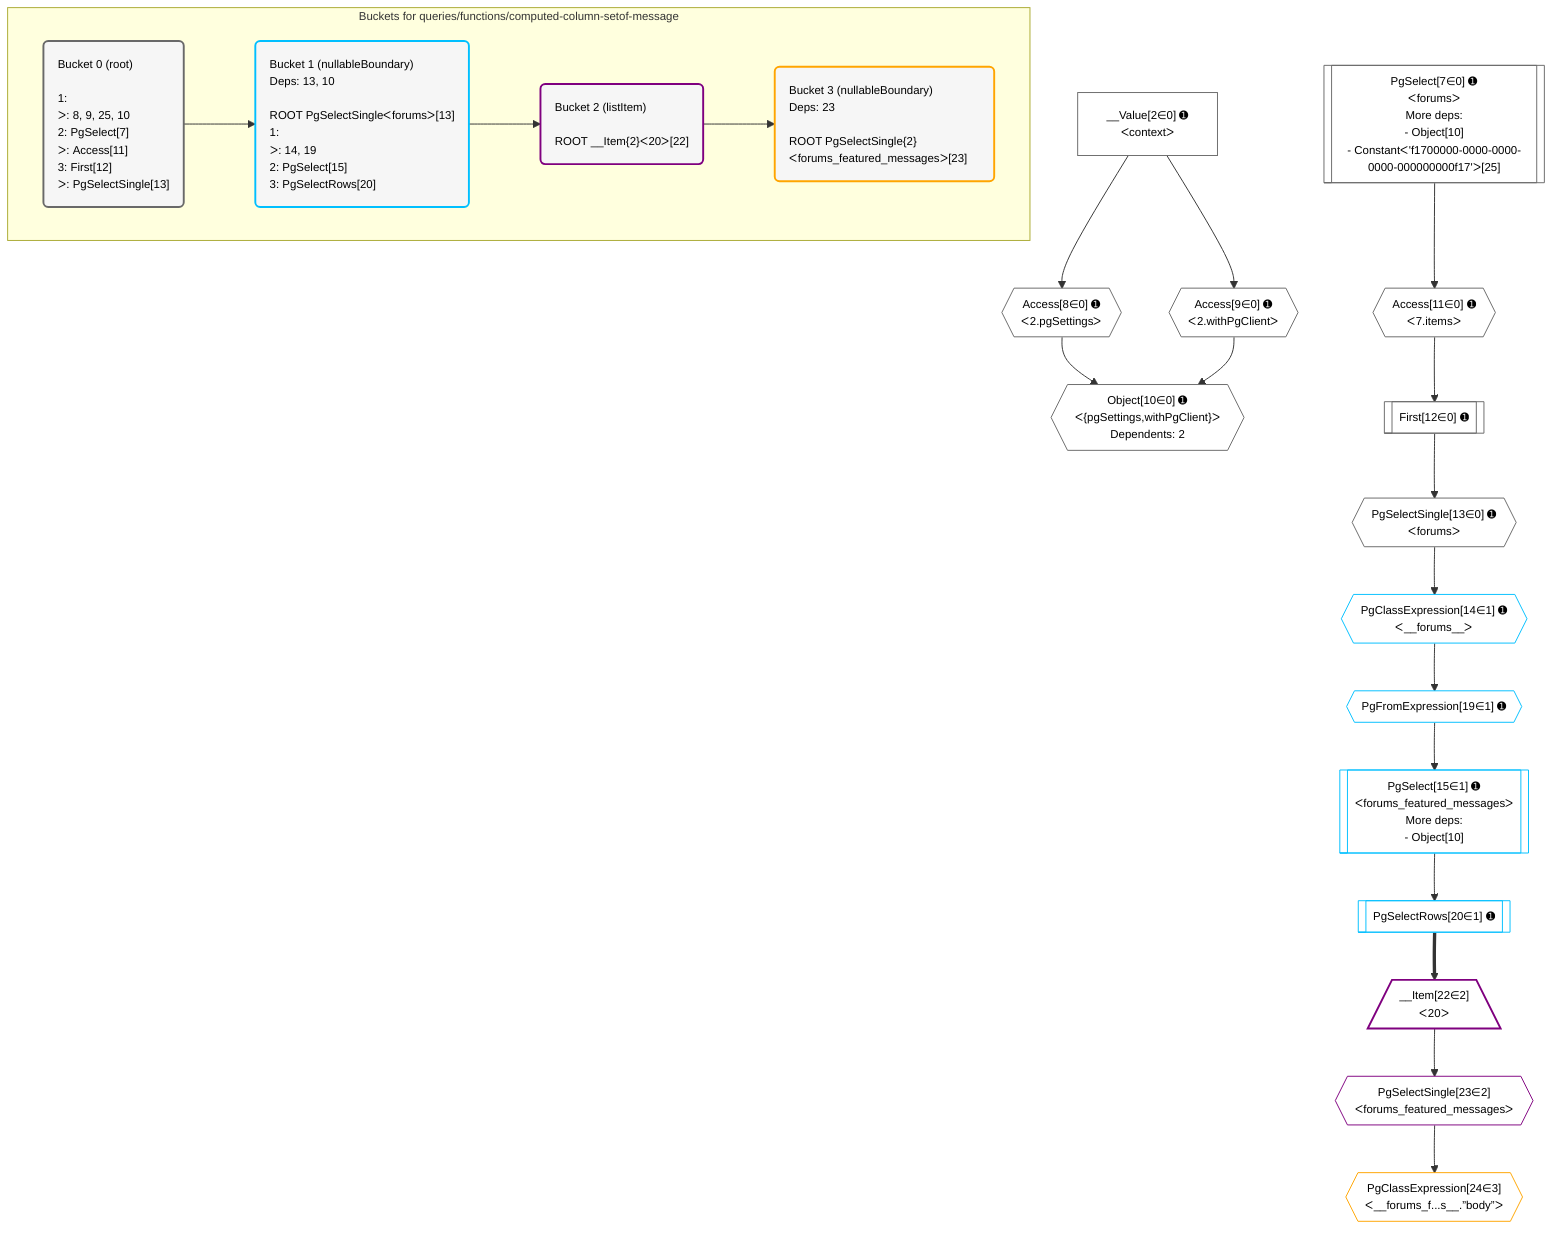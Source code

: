 %%{init: {'themeVariables': { 'fontSize': '12px'}}}%%
graph TD
    classDef path fill:#eee,stroke:#000,color:#000
    classDef plan fill:#fff,stroke-width:1px,color:#000
    classDef itemplan fill:#fff,stroke-width:2px,color:#000
    classDef unbatchedplan fill:#dff,stroke-width:1px,color:#000
    classDef sideeffectplan fill:#fcc,stroke-width:2px,color:#000
    classDef bucket fill:#f6f6f6,color:#000,stroke-width:2px,text-align:left

    subgraph "Buckets for queries/functions/computed-column-setof-message"
    Bucket0("Bucket 0 (root)<br /><br />1: <br />ᐳ: 8, 9, 25, 10<br />2: PgSelect[7]<br />ᐳ: Access[11]<br />3: First[12]<br />ᐳ: PgSelectSingle[13]"):::bucket
    Bucket1("Bucket 1 (nullableBoundary)<br />Deps: 13, 10<br /><br />ROOT PgSelectSingleᐸforumsᐳ[13]<br />1: <br />ᐳ: 14, 19<br />2: PgSelect[15]<br />3: PgSelectRows[20]"):::bucket
    Bucket2("Bucket 2 (listItem)<br /><br />ROOT __Item{2}ᐸ20ᐳ[22]"):::bucket
    Bucket3("Bucket 3 (nullableBoundary)<br />Deps: 23<br /><br />ROOT PgSelectSingle{2}ᐸforums_featured_messagesᐳ[23]"):::bucket
    end
    Bucket0 --> Bucket1
    Bucket1 --> Bucket2
    Bucket2 --> Bucket3

    %% plan dependencies
    PgSelect7[["PgSelect[7∈0] ➊<br />ᐸforumsᐳ<br />More deps:<br />- Object[10]<br />- Constantᐸ'f1700000-0000-0000-0000-000000000f17'ᐳ[25]"]]:::plan
    Object10{{"Object[10∈0] ➊<br />ᐸ{pgSettings,withPgClient}ᐳ<br />Dependents: 2"}}:::plan
    Access8{{"Access[8∈0] ➊<br />ᐸ2.pgSettingsᐳ"}}:::plan
    Access9{{"Access[9∈0] ➊<br />ᐸ2.withPgClientᐳ"}}:::plan
    Access8 & Access9 --> Object10
    __Value2["__Value[2∈0] ➊<br />ᐸcontextᐳ"]:::plan
    __Value2 --> Access8
    __Value2 --> Access9
    Access11{{"Access[11∈0] ➊<br />ᐸ7.itemsᐳ"}}:::plan
    PgSelect7 --> Access11
    First12[["First[12∈0] ➊"]]:::plan
    Access11 --> First12
    PgSelectSingle13{{"PgSelectSingle[13∈0] ➊<br />ᐸforumsᐳ"}}:::plan
    First12 --> PgSelectSingle13
    PgSelect15[["PgSelect[15∈1] ➊<br />ᐸforums_featured_messagesᐳ<br />More deps:<br />- Object[10]"]]:::plan
    PgFromExpression19{{"PgFromExpression[19∈1] ➊"}}:::plan
    PgFromExpression19 --> PgSelect15
    PgClassExpression14{{"PgClassExpression[14∈1] ➊<br />ᐸ__forums__ᐳ"}}:::plan
    PgSelectSingle13 --> PgClassExpression14
    PgClassExpression14 --> PgFromExpression19
    PgSelectRows20[["PgSelectRows[20∈1] ➊"]]:::plan
    PgSelect15 --> PgSelectRows20
    __Item22[/"__Item[22∈2]<br />ᐸ20ᐳ"\]:::itemplan
    PgSelectRows20 ==> __Item22
    PgSelectSingle23{{"PgSelectSingle[23∈2]<br />ᐸforums_featured_messagesᐳ"}}:::plan
    __Item22 --> PgSelectSingle23
    PgClassExpression24{{"PgClassExpression[24∈3]<br />ᐸ__forums_f...s__.”body”ᐳ"}}:::plan
    PgSelectSingle23 --> PgClassExpression24

    %% define steps
    classDef bucket0 stroke:#696969
    class Bucket0,__Value2,PgSelect7,Access8,Access9,Object10,Access11,First12,PgSelectSingle13 bucket0
    classDef bucket1 stroke:#00bfff
    class Bucket1,PgClassExpression14,PgSelect15,PgFromExpression19,PgSelectRows20 bucket1
    classDef bucket2 stroke:#7f007f
    class Bucket2,__Item22,PgSelectSingle23 bucket2
    classDef bucket3 stroke:#ffa500
    class Bucket3,PgClassExpression24 bucket3
